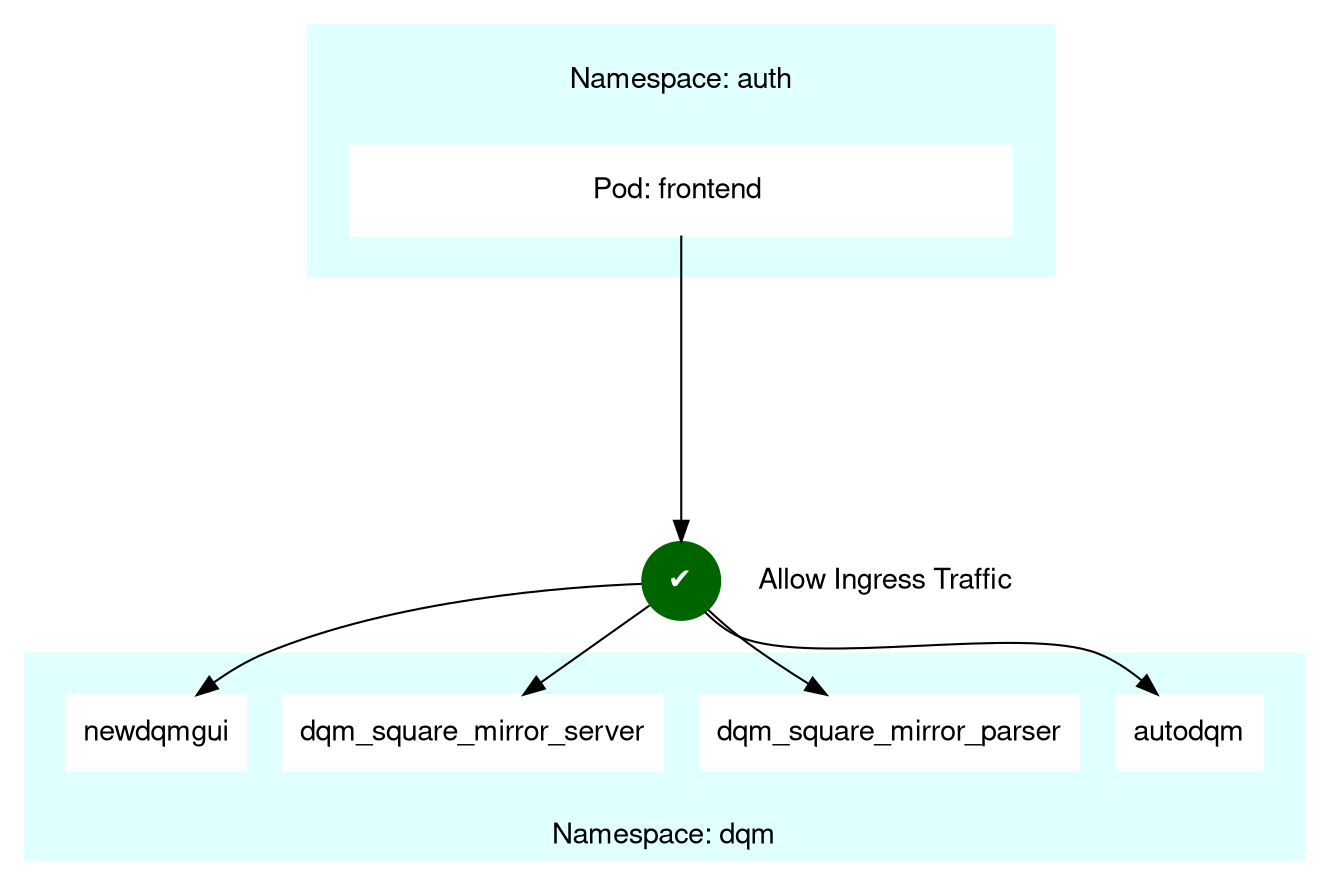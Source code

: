 digraph G {

	fontname="Helvetica,Arial,sans-serif"
	node [fontname="Helvetica,Arial,sans-serif"]
	edge [fontname="Helvetica,Arial,sans-serif"]
    node [shape=box, style=filled, color=white]

	subgraph cluster_0 {
		style=filled;
		color=lightcyan;
		node [style=filled, color=white, shape=box];
		frontend [label="    Pod: frontend     ", margin="1.4,0.2"]
		label = " \nNamespace: auth";
		labeljust="c"
		margin=20;
	}

	subgraph cluster_1 {
	    style=filled;
		color=lightcyan;
		node [style=filled, shape=box];
		label = "Namespace: dqm";
		labelloc=b;
		labeljust="c"
		margin=20;
		
        autodqm[label="autodqm", labeljust="c"]
        dqm_square_mirror_parser[label="dqm_square_mirror_parser", labeljust="c"]
        dqm_square_mirror_server[label="dqm_square_mirror_server", labeljust="c"]
        newdqmgui[label="newdqmgui", labeljust="c"]


	}
	subgraph cluster_4 {
		color=white
		allow_label[color=white, margin=0, label="Allow Ingress Traffic"]
		tick[shape=circle, style=filled, color=darkgreen, fontcolor=white label=<&#10004;>]
	}
	
	
	frontend -> tick[minlen=4]

	tick -> autodqm
	tick -> dqm_square_mirror_parser
	tick -> dqm_square_mirror_server
	tick -> newdqmgui


}